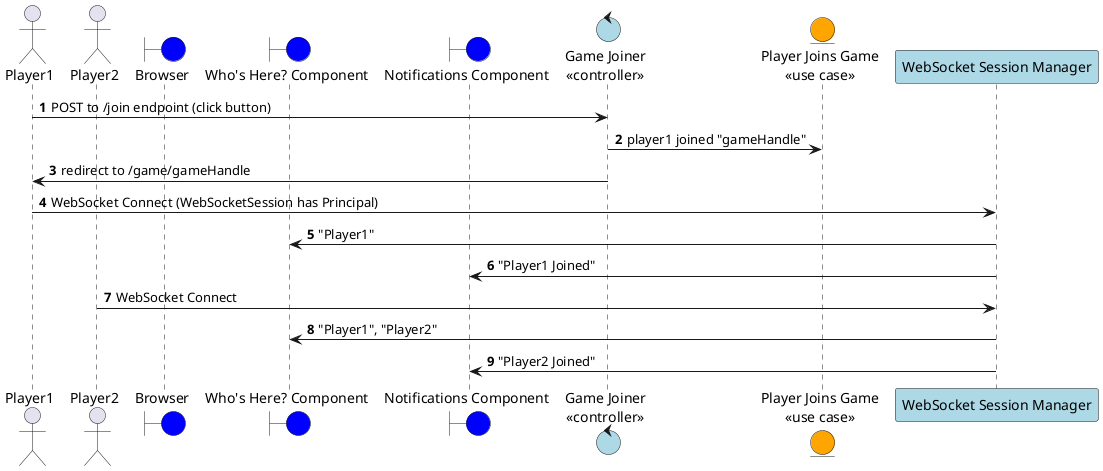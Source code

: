 @startuml
'https://plantuml.com/sequence-diagram

autonumber

actor Player1
actor Player2
boundary "Browser" as Browser #blue
boundary "Who's Here? Component" as WhoHere #blue
boundary "Notifications Component" as Notifications #blue
control "Game Joiner\n<<controller>>" as GameJoiner #lightblue
entity "Player Joins Game\n<<use case>>" as PlayerJoinsGame #orange
participant "WebSocket Session Manager" as WebSocketMgr #lightblue

Player1 -> GameJoiner: POST to /join endpoint (click button)
GameJoiner -> PlayerJoinsGame: player1 joined "gameHandle"
GameJoiner -> Player1: redirect to /game/gameHandle
Player1 -> WebSocketMgr: WebSocket Connect (WebSocketSession has Principal)
WebSocketMgr -> WhoHere: "Player1"
WebSocketMgr -> Notifications: "Player1 Joined"

Player2 -> WebSocketMgr: WebSocket Connect
WebSocketMgr -> WhoHere: "Player1", "Player2"
WebSocketMgr -> Notifications: "Player2 Joined"

@enduml